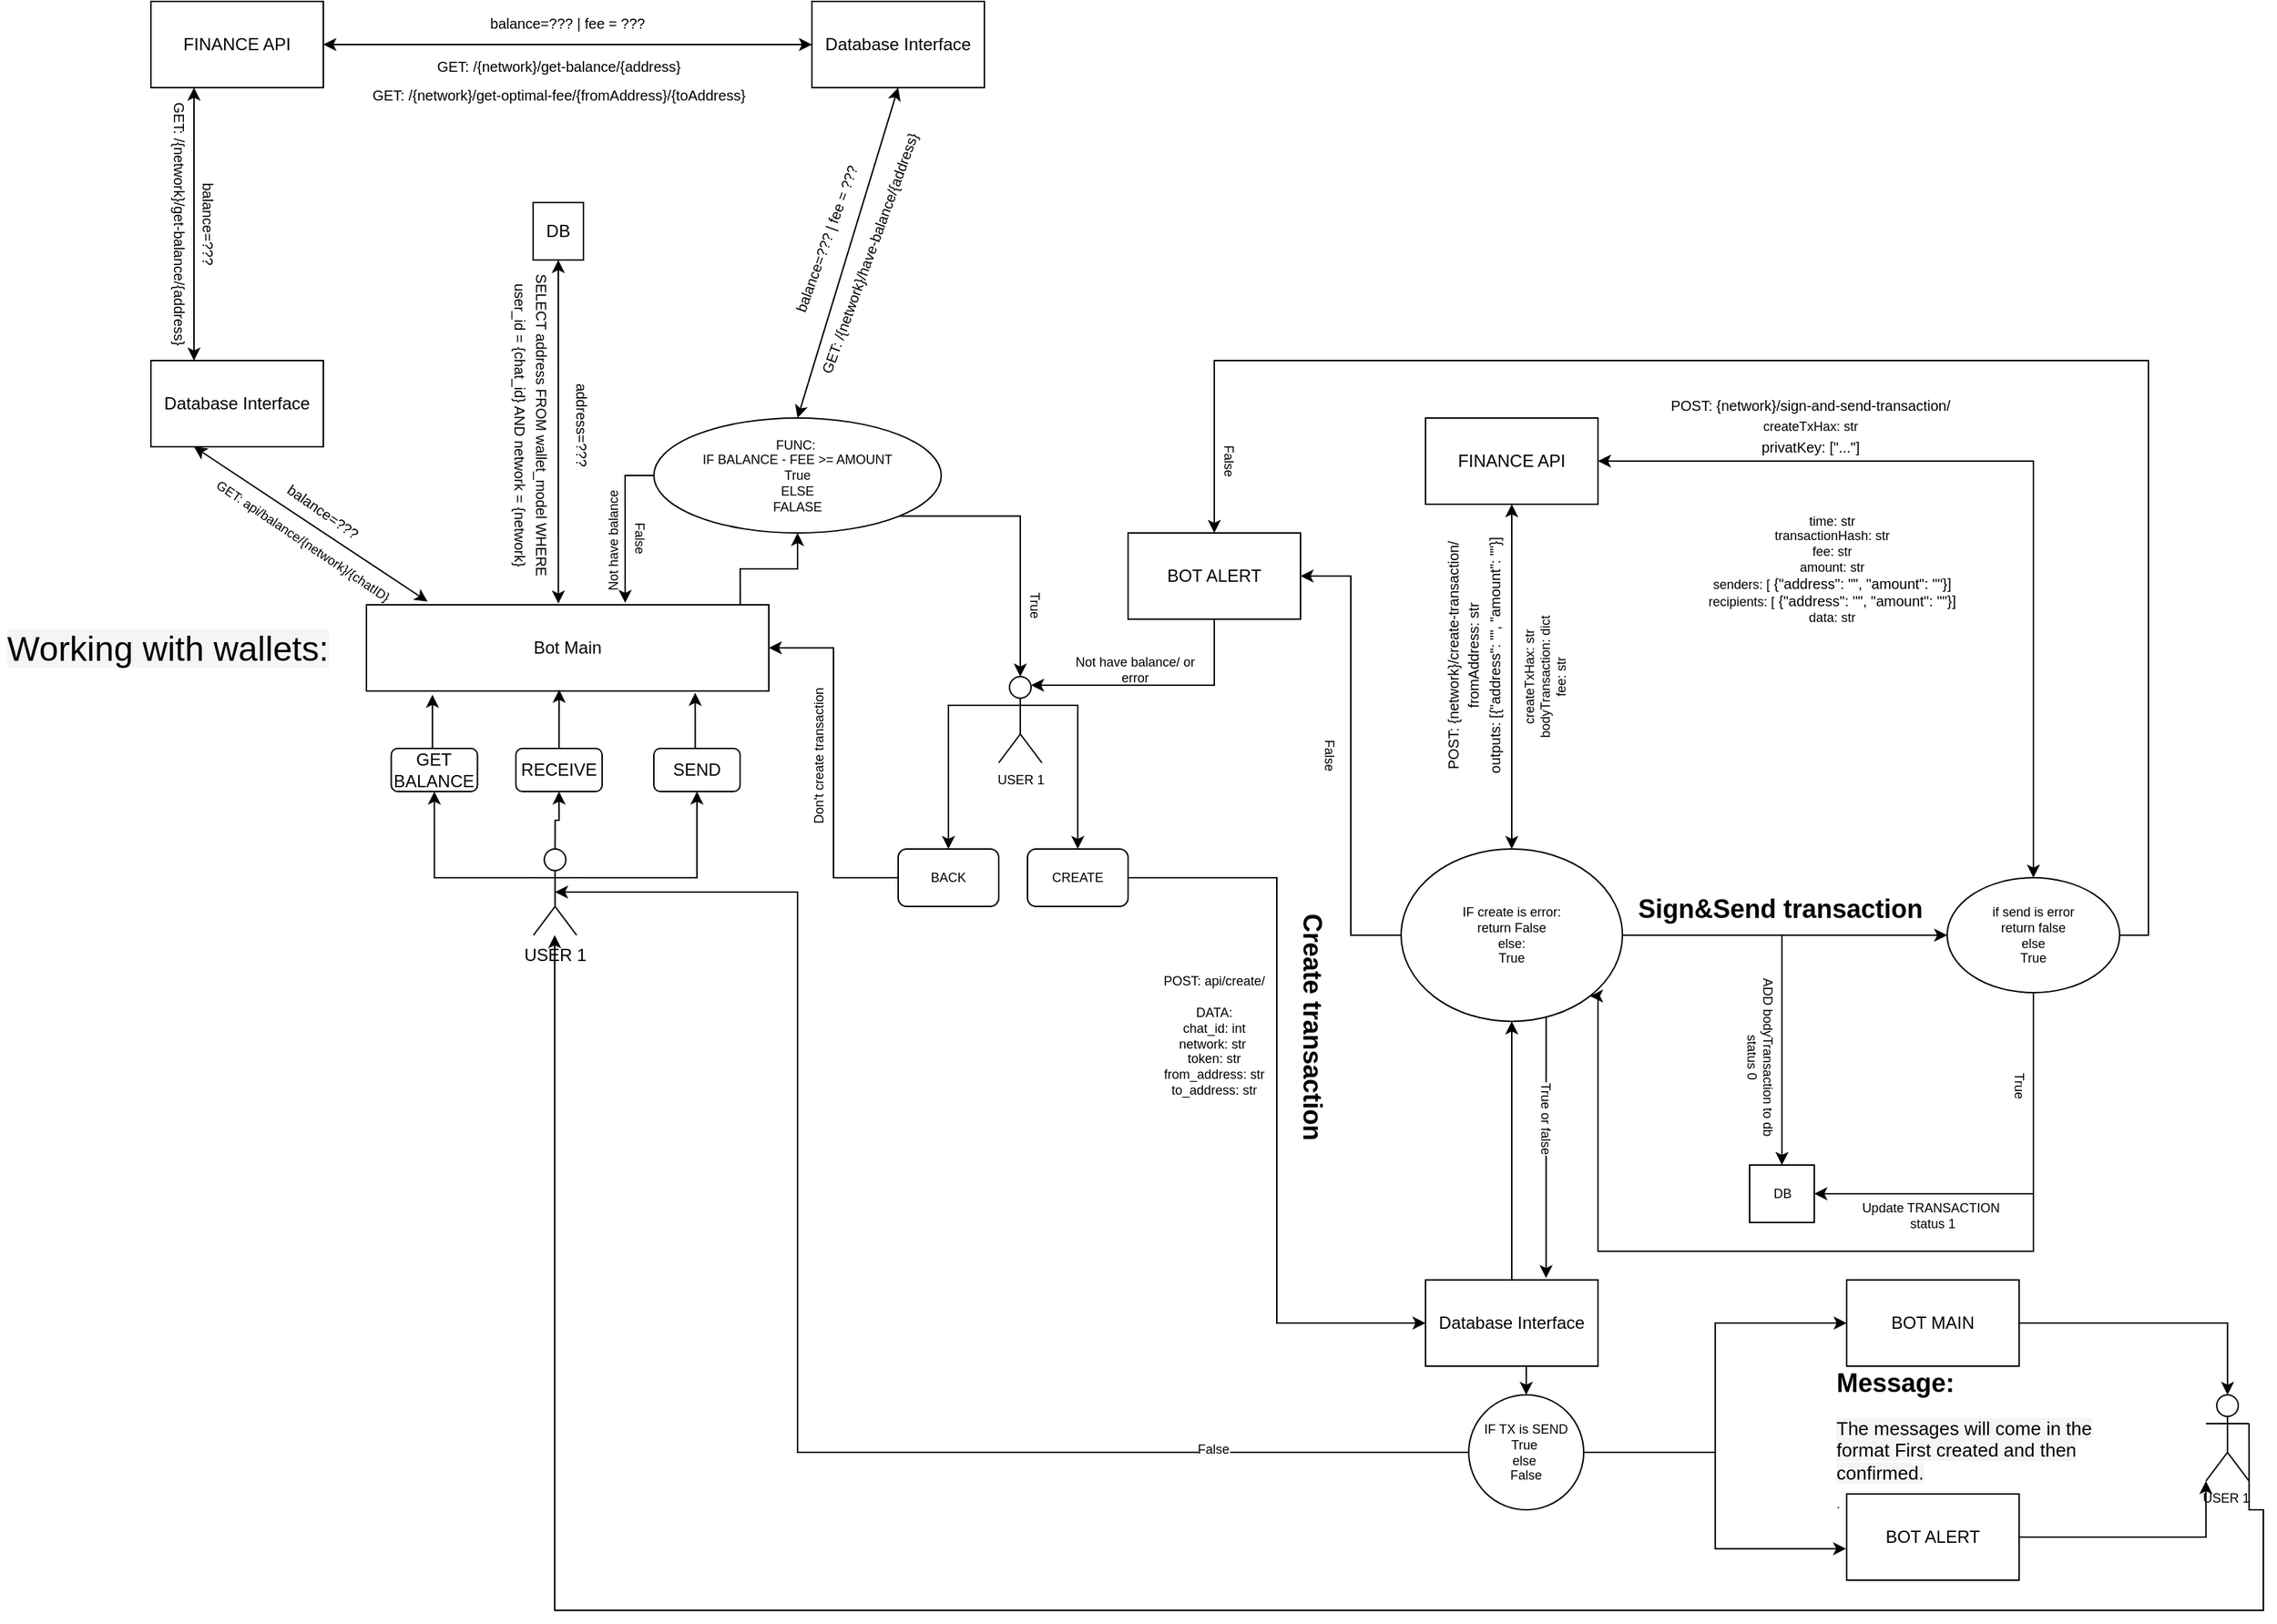 <mxfile version="18.0.0" type="device"><diagram id="qzKfvfzVvdY2boSLvUUg" name="Page-1"><mxGraphModel dx="1138" dy="564" grid="1" gridSize="10" guides="1" tooltips="1" connect="1" arrows="1" fold="1" page="1" pageScale="1" pageWidth="827" pageHeight="1169" math="0" shadow="0"><root><mxCell id="0"/><mxCell id="1" parent="0"/><mxCell id="P0zAwvsiNfP2irMh7Ghi-47" style="edgeStyle=orthogonalEdgeStyle;rounded=0;orthogonalLoop=1;jettySize=auto;html=1;exitX=0.929;exitY=-0.008;exitDx=0;exitDy=0;entryX=0.5;entryY=1;entryDx=0;entryDy=0;fontSize=9;exitPerimeter=0;" edge="1" parent="1" source="P0zAwvsiNfP2irMh7Ghi-3" target="P0zAwvsiNfP2irMh7Ghi-45"><mxGeometry relative="1" as="geometry"/></mxCell><mxCell id="P0zAwvsiNfP2irMh7Ghi-3" value="Bot Main" style="rounded=0;whiteSpace=wrap;html=1;" vertex="1" parent="1"><mxGeometry x="280" y="430" width="280" height="60" as="geometry"/></mxCell><mxCell id="P0zAwvsiNfP2irMh7Ghi-6" value="Database Interface" style="rounded=0;whiteSpace=wrap;html=1;" vertex="1" parent="1"><mxGeometry x="130" y="260" width="120" height="60" as="geometry"/></mxCell><mxCell id="P0zAwvsiNfP2irMh7Ghi-7" value="FINANCE API" style="rounded=0;whiteSpace=wrap;html=1;" vertex="1" parent="1"><mxGeometry x="130" y="10" width="120" height="60" as="geometry"/></mxCell><mxCell id="P0zAwvsiNfP2irMh7Ghi-17" style="edgeStyle=orthogonalEdgeStyle;rounded=0;orthogonalLoop=1;jettySize=auto;html=1;exitX=0;exitY=0.333;exitDx=0;exitDy=0;exitPerimeter=0;entryX=0.5;entryY=1;entryDx=0;entryDy=0;" edge="1" parent="1" source="P0zAwvsiNfP2irMh7Ghi-8" target="P0zAwvsiNfP2irMh7Ghi-11"><mxGeometry relative="1" as="geometry"/></mxCell><mxCell id="P0zAwvsiNfP2irMh7Ghi-73" style="edgeStyle=orthogonalEdgeStyle;rounded=0;orthogonalLoop=1;jettySize=auto;html=1;exitX=0.5;exitY=0;exitDx=0;exitDy=0;exitPerimeter=0;fontSize=9;entryX=0.5;entryY=1;entryDx=0;entryDy=0;" edge="1" parent="1" source="P0zAwvsiNfP2irMh7Ghi-8" target="P0zAwvsiNfP2irMh7Ghi-13"><mxGeometry relative="1" as="geometry"><mxPoint x="412" y="570" as="targetPoint"/></mxGeometry></mxCell><mxCell id="P0zAwvsiNfP2irMh7Ghi-74" style="edgeStyle=orthogonalEdgeStyle;rounded=0;orthogonalLoop=1;jettySize=auto;html=1;exitX=1;exitY=0.333;exitDx=0;exitDy=0;exitPerimeter=0;entryX=0.5;entryY=1;entryDx=0;entryDy=0;fontSize=9;" edge="1" parent="1" source="P0zAwvsiNfP2irMh7Ghi-8" target="P0zAwvsiNfP2irMh7Ghi-12"><mxGeometry relative="1" as="geometry"/></mxCell><mxCell id="P0zAwvsiNfP2irMh7Ghi-8" value="USER 1" style="shape=umlActor;verticalLabelPosition=bottom;verticalAlign=top;html=1;outlineConnect=0;" vertex="1" parent="1"><mxGeometry x="396.25" y="600" width="30" height="60" as="geometry"/></mxCell><mxCell id="P0zAwvsiNfP2irMh7Ghi-16" style="edgeStyle=orthogonalEdgeStyle;rounded=0;orthogonalLoop=1;jettySize=auto;html=1;exitX=0.5;exitY=0;exitDx=0;exitDy=0;entryX=0.164;entryY=1.044;entryDx=0;entryDy=0;entryPerimeter=0;" edge="1" parent="1" source="P0zAwvsiNfP2irMh7Ghi-11" target="P0zAwvsiNfP2irMh7Ghi-3"><mxGeometry relative="1" as="geometry"><mxPoint x="327" y="500" as="targetPoint"/></mxGeometry></mxCell><mxCell id="P0zAwvsiNfP2irMh7Ghi-11" value="GET BALANCE" style="rounded=1;whiteSpace=wrap;html=1;" vertex="1" parent="1"><mxGeometry x="297.25" y="530" width="60" height="30" as="geometry"/></mxCell><mxCell id="P0zAwvsiNfP2irMh7Ghi-40" style="edgeStyle=orthogonalEdgeStyle;rounded=0;orthogonalLoop=1;jettySize=auto;html=1;exitX=0.5;exitY=0;exitDx=0;exitDy=0;entryX=0.817;entryY=1.021;entryDx=0;entryDy=0;entryPerimeter=0;fontSize=9;" edge="1" parent="1" source="P0zAwvsiNfP2irMh7Ghi-12" target="P0zAwvsiNfP2irMh7Ghi-3"><mxGeometry relative="1" as="geometry"/></mxCell><mxCell id="P0zAwvsiNfP2irMh7Ghi-12" value="SEND" style="rounded=1;whiteSpace=wrap;html=1;" vertex="1" parent="1"><mxGeometry x="480" y="530" width="60" height="30" as="geometry"/></mxCell><mxCell id="P0zAwvsiNfP2irMh7Ghi-32" style="edgeStyle=orthogonalEdgeStyle;rounded=0;orthogonalLoop=1;jettySize=auto;html=1;exitX=0.5;exitY=0;exitDx=0;exitDy=0;entryX=0.479;entryY=0.986;entryDx=0;entryDy=0;entryPerimeter=0;fontSize=9;" edge="1" parent="1" source="P0zAwvsiNfP2irMh7Ghi-13" target="P0zAwvsiNfP2irMh7Ghi-3"><mxGeometry relative="1" as="geometry"/></mxCell><mxCell id="P0zAwvsiNfP2irMh7Ghi-13" value="RECEIVE" style="rounded=1;whiteSpace=wrap;html=1;" vertex="1" parent="1"><mxGeometry x="384" y="530" width="60" height="30" as="geometry"/></mxCell><mxCell id="P0zAwvsiNfP2irMh7Ghi-14" value="DB" style="rounded=0;whiteSpace=wrap;html=1;direction=south;" vertex="1" parent="1"><mxGeometry x="396" y="150" width="35" height="40" as="geometry"/></mxCell><mxCell id="P0zAwvsiNfP2irMh7Ghi-22" value="&lt;font style=&quot;font-size: 9px;&quot;&gt;GET: api/balance/{network}/{chatID}&lt;/font&gt;" style="text;html=1;strokeColor=none;fillColor=none;align=center;verticalAlign=middle;whiteSpace=wrap;rounded=0;rotation=34;" vertex="1" parent="1"><mxGeometry x="160" y="370" width="152.75" height="30" as="geometry"/></mxCell><mxCell id="P0zAwvsiNfP2irMh7Ghi-25" value="&lt;font size=&quot;1&quot;&gt;GET: /{network}/get-balance/{address}&lt;/font&gt;" style="text;html=1;strokeColor=none;fillColor=none;align=center;verticalAlign=middle;whiteSpace=wrap;rounded=0;rotation=90;" vertex="1" parent="1"><mxGeometry x="60" y="150" width="180" height="30" as="geometry"/></mxCell><mxCell id="P0zAwvsiNfP2irMh7Ghi-26" value="" style="endArrow=classic;startArrow=classic;html=1;rounded=0;fontSize=9;exitX=0.25;exitY=0;exitDx=0;exitDy=0;entryX=0.25;entryY=1;entryDx=0;entryDy=0;" edge="1" parent="1" source="P0zAwvsiNfP2irMh7Ghi-6" target="P0zAwvsiNfP2irMh7Ghi-7"><mxGeometry width="50" height="50" relative="1" as="geometry"><mxPoint x="210" y="230" as="sourcePoint"/><mxPoint x="260" y="180" as="targetPoint"/></mxGeometry></mxCell><mxCell id="P0zAwvsiNfP2irMh7Ghi-27" value="&lt;font size=&quot;1&quot;&gt;balance=???&lt;/font&gt;" style="text;html=1;strokeColor=none;fillColor=none;align=center;verticalAlign=middle;whiteSpace=wrap;rounded=0;rotation=90;" vertex="1" parent="1"><mxGeometry x="80" y="150" width="180" height="30" as="geometry"/></mxCell><mxCell id="P0zAwvsiNfP2irMh7Ghi-29" value="&lt;font size=&quot;1&quot;&gt;SELECT address FROM wallet_model WHERE user_id = {chat_id} AND network = {network}&lt;/font&gt;" style="text;html=1;strokeColor=none;fillColor=none;align=center;verticalAlign=middle;whiteSpace=wrap;rounded=0;rotation=90;" vertex="1" parent="1"><mxGeometry x="280" y="290" width="230" height="30" as="geometry"/></mxCell><mxCell id="P0zAwvsiNfP2irMh7Ghi-33" value="" style="endArrow=classic;startArrow=classic;html=1;rounded=0;fontSize=9;entryX=0.25;entryY=1;entryDx=0;entryDy=0;exitX=0.152;exitY=-0.037;exitDx=0;exitDy=0;exitPerimeter=0;" edge="1" parent="1" source="P0zAwvsiNfP2irMh7Ghi-3" target="P0zAwvsiNfP2irMh7Ghi-6"><mxGeometry width="50" height="50" relative="1" as="geometry"><mxPoint x="160" y="350" as="sourcePoint"/><mxPoint x="240" y="290" as="targetPoint"/></mxGeometry></mxCell><mxCell id="P0zAwvsiNfP2irMh7Ghi-34" value="&lt;font size=&quot;1&quot;&gt;balance=???&lt;/font&gt;" style="text;html=1;strokeColor=none;fillColor=none;align=center;verticalAlign=middle;whiteSpace=wrap;rounded=0;rotation=35;" vertex="1" parent="1"><mxGeometry x="160" y="350" width="180" height="30" as="geometry"/></mxCell><mxCell id="P0zAwvsiNfP2irMh7Ghi-37" value="" style="endArrow=classic;startArrow=classic;html=1;rounded=0;fontSize=9;entryX=1;entryY=0.5;entryDx=0;entryDy=0;exitX=0.477;exitY=-0.014;exitDx=0;exitDy=0;exitPerimeter=0;" edge="1" parent="1" source="P0zAwvsiNfP2irMh7Ghi-3" target="P0zAwvsiNfP2irMh7Ghi-14"><mxGeometry width="50" height="50" relative="1" as="geometry"><mxPoint x="190" y="480" as="sourcePoint"/><mxPoint x="440" y="220" as="targetPoint"/></mxGeometry></mxCell><mxCell id="P0zAwvsiNfP2irMh7Ghi-39" value="&lt;font size=&quot;1&quot;&gt;address=???&lt;/font&gt;" style="text;html=1;strokeColor=none;fillColor=none;align=center;verticalAlign=middle;whiteSpace=wrap;rounded=0;rotation=90;" vertex="1" parent="1"><mxGeometry x="340" y="290" width="180" height="30" as="geometry"/></mxCell><mxCell id="P0zAwvsiNfP2irMh7Ghi-122" style="edgeStyle=orthogonalEdgeStyle;rounded=0;orthogonalLoop=1;jettySize=auto;html=1;exitX=0.5;exitY=0;exitDx=0;exitDy=0;entryX=0.5;entryY=1;entryDx=0;entryDy=0;fontSize=9;fontColor=#000000;" edge="1" parent="1" source="P0zAwvsiNfP2irMh7Ghi-41" target="P0zAwvsiNfP2irMh7Ghi-90"><mxGeometry relative="1" as="geometry"/></mxCell><mxCell id="P0zAwvsiNfP2irMh7Ghi-144" style="edgeStyle=orthogonalEdgeStyle;rounded=0;orthogonalLoop=1;jettySize=auto;html=1;exitX=0.5;exitY=1;exitDx=0;exitDy=0;entryX=0.5;entryY=0;entryDx=0;entryDy=0;fontSize=9;fontColor=#000000;" edge="1" parent="1" source="P0zAwvsiNfP2irMh7Ghi-41" target="P0zAwvsiNfP2irMh7Ghi-127"><mxGeometry relative="1" as="geometry"/></mxCell><mxCell id="P0zAwvsiNfP2irMh7Ghi-41" value="Database Interface" style="rounded=0;whiteSpace=wrap;html=1;" vertex="1" parent="1"><mxGeometry x="1017" y="900" width="120" height="60" as="geometry"/></mxCell><mxCell id="P0zAwvsiNfP2irMh7Ghi-43" value="&lt;font size=&quot;1&quot;&gt;GET: /{network}/have-balance/{address}&lt;/font&gt;" style="text;html=1;strokeColor=none;fillColor=none;align=center;verticalAlign=middle;whiteSpace=wrap;rounded=0;rotation=-70;" vertex="1" parent="1"><mxGeometry x="530" y="170" width="200" height="30" as="geometry"/></mxCell><mxCell id="P0zAwvsiNfP2irMh7Ghi-48" style="edgeStyle=orthogonalEdgeStyle;rounded=0;orthogonalLoop=1;jettySize=auto;html=1;exitX=0;exitY=0.5;exitDx=0;exitDy=0;entryX=0.643;entryY=-0.022;entryDx=0;entryDy=0;entryPerimeter=0;fontSize=9;" edge="1" parent="1" source="P0zAwvsiNfP2irMh7Ghi-45" target="P0zAwvsiNfP2irMh7Ghi-3"><mxGeometry relative="1" as="geometry"/></mxCell><mxCell id="P0zAwvsiNfP2irMh7Ghi-72" style="edgeStyle=orthogonalEdgeStyle;rounded=0;orthogonalLoop=1;jettySize=auto;html=1;exitX=1;exitY=1;exitDx=0;exitDy=0;entryX=0.5;entryY=0;entryDx=0;entryDy=0;entryPerimeter=0;fontSize=9;" edge="1" parent="1" source="P0zAwvsiNfP2irMh7Ghi-45" target="P0zAwvsiNfP2irMh7Ghi-71"><mxGeometry relative="1" as="geometry"/></mxCell><mxCell id="P0zAwvsiNfP2irMh7Ghi-45" value="FUNC:&amp;nbsp;&lt;br&gt;IF BALANCE - FEE &amp;gt;= AMOUNT&lt;br&gt;True&lt;br&gt;ELSE&lt;br&gt;FALASE" style="ellipse;whiteSpace=wrap;html=1;fontSize=9;" vertex="1" parent="1"><mxGeometry x="480" y="300" width="200" height="80" as="geometry"/></mxCell><mxCell id="P0zAwvsiNfP2irMh7Ghi-49" value="Not have balance" style="text;html=1;strokeColor=none;fillColor=none;align=center;verticalAlign=middle;whiteSpace=wrap;rounded=0;fontSize=9;rotation=-90;" vertex="1" parent="1"><mxGeometry x="414" y="370" width="76" height="30" as="geometry"/></mxCell><mxCell id="P0zAwvsiNfP2irMh7Ghi-50" value="Database Interface" style="rounded=0;whiteSpace=wrap;html=1;" vertex="1" parent="1"><mxGeometry x="590" y="10" width="120" height="60" as="geometry"/></mxCell><mxCell id="P0zAwvsiNfP2irMh7Ghi-53" value="" style="endArrow=classic;startArrow=classic;html=1;rounded=0;fontSize=9;entryX=0.5;entryY=1;entryDx=0;entryDy=0;exitX=0.5;exitY=0;exitDx=0;exitDy=0;" edge="1" parent="1" source="P0zAwvsiNfP2irMh7Ghi-45" target="P0zAwvsiNfP2irMh7Ghi-50"><mxGeometry width="50" height="50" relative="1" as="geometry"><mxPoint x="520" y="280" as="sourcePoint"/><mxPoint x="570" y="230" as="targetPoint"/></mxGeometry></mxCell><mxCell id="P0zAwvsiNfP2irMh7Ghi-54" value="" style="endArrow=classic;startArrow=classic;html=1;rounded=0;fontSize=9;exitX=1;exitY=0.5;exitDx=0;exitDy=0;entryX=0;entryY=0.5;entryDx=0;entryDy=0;" edge="1" parent="1" source="P0zAwvsiNfP2irMh7Ghi-7" target="P0zAwvsiNfP2irMh7Ghi-50"><mxGeometry width="50" height="50" relative="1" as="geometry"><mxPoint x="520" y="280" as="sourcePoint"/><mxPoint x="570" y="230" as="targetPoint"/></mxGeometry></mxCell><mxCell id="P0zAwvsiNfP2irMh7Ghi-55" value="&lt;font size=&quot;1&quot;&gt;GET: /{network}/get-balance/{address}&lt;/font&gt;" style="text;html=1;strokeColor=none;fillColor=none;align=center;verticalAlign=middle;whiteSpace=wrap;rounded=0;rotation=0;" vertex="1" parent="1"><mxGeometry x="323.5" y="40" width="180" height="30" as="geometry"/></mxCell><mxCell id="P0zAwvsiNfP2irMh7Ghi-56" value="&lt;font size=&quot;1&quot;&gt;balance=??? | fee = ???&lt;/font&gt;" style="text;html=1;strokeColor=none;fillColor=none;align=center;verticalAlign=middle;whiteSpace=wrap;rounded=0;rotation=0;" vertex="1" parent="1"><mxGeometry x="330" y="10" width="180" height="30" as="geometry"/></mxCell><mxCell id="P0zAwvsiNfP2irMh7Ghi-58" value="False&amp;nbsp;" style="text;html=1;strokeColor=none;fillColor=none;align=center;verticalAlign=middle;whiteSpace=wrap;rounded=0;fontSize=9;rotation=90;" vertex="1" parent="1"><mxGeometry x="440" y="370" width="60" height="30" as="geometry"/></mxCell><mxCell id="P0zAwvsiNfP2irMh7Ghi-62" value="POST: api/create/&lt;br&gt;&lt;br&gt;DATA:&lt;br&gt;chat_id: int&lt;br&gt;network: str&amp;nbsp;&lt;br&gt;token: str&lt;br&gt;from_address: str&lt;br&gt;to_address: str" style="text;html=1;strokeColor=none;fillColor=none;align=center;verticalAlign=middle;whiteSpace=wrap;rounded=0;fontSize=9;rotation=0;" vertex="1" parent="1"><mxGeometry x="750" y="680" width="240" height="100" as="geometry"/></mxCell><mxCell id="P0zAwvsiNfP2irMh7Ghi-83" style="edgeStyle=orthogonalEdgeStyle;rounded=0;orthogonalLoop=1;jettySize=auto;html=1;exitX=1;exitY=0.5;exitDx=0;exitDy=0;entryX=0;entryY=0.5;entryDx=0;entryDy=0;fontSize=9;fontColor=#000000;" edge="1" parent="1" source="P0zAwvsiNfP2irMh7Ghi-63" target="P0zAwvsiNfP2irMh7Ghi-41"><mxGeometry relative="1" as="geometry"/></mxCell><mxCell id="P0zAwvsiNfP2irMh7Ghi-63" value="CREATE" style="rounded=1;whiteSpace=wrap;html=1;fontSize=9;" vertex="1" parent="1"><mxGeometry x="740" y="600" width="70" height="40" as="geometry"/></mxCell><mxCell id="P0zAwvsiNfP2irMh7Ghi-66" value="&lt;font size=&quot;1&quot;&gt;GET: /{network}/get-optimal-fee/{fromAddress}/{toAddress}&lt;/font&gt;" style="text;html=1;strokeColor=none;fillColor=none;align=center;verticalAlign=middle;whiteSpace=wrap;rounded=0;rotation=0;" vertex="1" parent="1"><mxGeometry x="278.5" y="60" width="270" height="30" as="geometry"/></mxCell><mxCell id="P0zAwvsiNfP2irMh7Ghi-67" value="&lt;font size=&quot;1&quot;&gt;balance=??? | fee = ???&lt;/font&gt;" style="text;html=1;strokeColor=none;fillColor=none;align=center;verticalAlign=middle;whiteSpace=wrap;rounded=0;rotation=-70;" vertex="1" parent="1"><mxGeometry x="510" y="160" width="180" height="30" as="geometry"/></mxCell><mxCell id="P0zAwvsiNfP2irMh7Ghi-69" value="&lt;h1&gt;Create transaction&lt;/h1&gt;" style="text;html=1;strokeColor=none;fillColor=none;spacing=5;spacingTop=-20;whiteSpace=wrap;overflow=hidden;rounded=0;fontSize=9;rotation=90;" vertex="1" parent="1"><mxGeometry x="840" y="720" width="190" height="30" as="geometry"/></mxCell><mxCell id="P0zAwvsiNfP2irMh7Ghi-79" style="edgeStyle=orthogonalEdgeStyle;rounded=0;orthogonalLoop=1;jettySize=auto;html=1;exitX=0;exitY=0.333;exitDx=0;exitDy=0;exitPerimeter=0;entryX=0.5;entryY=0;entryDx=0;entryDy=0;fontSize=9;fontColor=#E5FF00;" edge="1" parent="1" source="P0zAwvsiNfP2irMh7Ghi-71" target="P0zAwvsiNfP2irMh7Ghi-76"><mxGeometry relative="1" as="geometry"/></mxCell><mxCell id="P0zAwvsiNfP2irMh7Ghi-82" style="edgeStyle=orthogonalEdgeStyle;rounded=0;orthogonalLoop=1;jettySize=auto;html=1;exitX=1;exitY=0.333;exitDx=0;exitDy=0;exitPerimeter=0;entryX=0.5;entryY=0;entryDx=0;entryDy=0;fontSize=9;fontColor=#000000;" edge="1" parent="1" source="P0zAwvsiNfP2irMh7Ghi-71" target="P0zAwvsiNfP2irMh7Ghi-63"><mxGeometry relative="1" as="geometry"/></mxCell><mxCell id="P0zAwvsiNfP2irMh7Ghi-71" value="USER 1" style="shape=umlActor;verticalLabelPosition=bottom;verticalAlign=top;html=1;outlineConnect=0;fontSize=9;" vertex="1" parent="1"><mxGeometry x="720" y="480" width="30" height="60" as="geometry"/></mxCell><mxCell id="P0zAwvsiNfP2irMh7Ghi-75" value="True" style="text;html=1;align=center;verticalAlign=middle;resizable=0;points=[];autosize=1;strokeColor=none;fillColor=none;fontSize=9;rotation=90;" vertex="1" parent="1"><mxGeometry x="730" y="420" width="30" height="20" as="geometry"/></mxCell><mxCell id="P0zAwvsiNfP2irMh7Ghi-80" style="edgeStyle=orthogonalEdgeStyle;rounded=0;orthogonalLoop=1;jettySize=auto;html=1;exitX=0;exitY=0.5;exitDx=0;exitDy=0;entryX=1;entryY=0.5;entryDx=0;entryDy=0;fontSize=9;fontColor=#E5FF00;" edge="1" parent="1" source="P0zAwvsiNfP2irMh7Ghi-76" target="P0zAwvsiNfP2irMh7Ghi-3"><mxGeometry relative="1" as="geometry"/></mxCell><mxCell id="P0zAwvsiNfP2irMh7Ghi-76" value="BACK" style="rounded=1;whiteSpace=wrap;html=1;fontSize=9;" vertex="1" parent="1"><mxGeometry x="650" y="600" width="70" height="40" as="geometry"/></mxCell><mxCell id="P0zAwvsiNfP2irMh7Ghi-77" value="&lt;h1&gt;&lt;span style=&quot;font-family: Arial, Helvetica, sans-serif; font-size: 24px; font-weight: 400; background-color: rgba(0, 0, 0, 0.04);&quot;&gt;Working with wallets:&lt;/span&gt;&lt;/h1&gt;" style="text;html=1;strokeColor=none;fillColor=none;spacing=5;spacingTop=-20;whiteSpace=wrap;overflow=hidden;rounded=0;fontSize=9;" vertex="1" parent="1"><mxGeometry x="25" y="445" width="235" height="30" as="geometry"/></mxCell><mxCell id="P0zAwvsiNfP2irMh7Ghi-81" value="&lt;font color=&quot;#000000&quot;&gt;Don't create transaction&lt;/font&gt;" style="text;html=1;strokeColor=none;fillColor=none;align=center;verticalAlign=middle;whiteSpace=wrap;rounded=0;fontSize=9;fontColor=#E5FF00;rotation=-90;" vertex="1" parent="1"><mxGeometry x="540" y="520" width="110" height="30" as="geometry"/></mxCell><mxCell id="P0zAwvsiNfP2irMh7Ghi-84" value="FINANCE API" style="rounded=0;whiteSpace=wrap;html=1;" vertex="1" parent="1"><mxGeometry x="1017" y="300" width="120" height="60" as="geometry"/></mxCell><mxCell id="P0zAwvsiNfP2irMh7Ghi-86" value="&lt;font size=&quot;1&quot;&gt;POST: {network}/create-transaction/&lt;br&gt;fromAddress: str&lt;br&gt;outputs: [&lt;/font&gt;&lt;span style=&quot;font-size: x-small;&quot;&gt;{&quot;address&quot;: &quot;&quot;, &quot;amount&quot;: &quot;&quot;}]&lt;/span&gt;&lt;font size=&quot;1&quot;&gt;&lt;br&gt;&lt;/font&gt;" style="text;html=1;strokeColor=none;fillColor=none;align=center;verticalAlign=middle;whiteSpace=wrap;rounded=0;rotation=-90;" vertex="1" parent="1"><mxGeometry x="900" y="400" width="300" height="130" as="geometry"/></mxCell><mxCell id="P0zAwvsiNfP2irMh7Ghi-88" value="" style="endArrow=classic;startArrow=classic;html=1;rounded=0;fontSize=9;fontColor=#000000;entryX=0.5;entryY=1;entryDx=0;entryDy=0;exitX=0.5;exitY=0;exitDx=0;exitDy=0;" edge="1" parent="1" source="P0zAwvsiNfP2irMh7Ghi-90" target="P0zAwvsiNfP2irMh7Ghi-84"><mxGeometry width="50" height="50" relative="1" as="geometry"><mxPoint x="1080" y="600" as="sourcePoint"/><mxPoint x="1030" y="440" as="targetPoint"/></mxGeometry></mxCell><mxCell id="P0zAwvsiNfP2irMh7Ghi-89" value="createTxHax: str&lt;br&gt;bodyTransaction: dict&lt;br&gt;fee: str" style="text;html=1;strokeColor=none;fillColor=none;align=center;verticalAlign=middle;whiteSpace=wrap;rounded=0;fontSize=9;fontColor=#000000;rotation=-90;" vertex="1" parent="1"><mxGeometry x="1001" y="430" width="199" height="100" as="geometry"/></mxCell><mxCell id="P0zAwvsiNfP2irMh7Ghi-91" style="edgeStyle=orthogonalEdgeStyle;rounded=0;orthogonalLoop=1;jettySize=auto;html=1;exitX=0;exitY=0.5;exitDx=0;exitDy=0;fontSize=9;fontColor=#000000;entryX=1;entryY=0.5;entryDx=0;entryDy=0;" edge="1" parent="1" source="P0zAwvsiNfP2irMh7Ghi-90" target="P0zAwvsiNfP2irMh7Ghi-92"><mxGeometry relative="1" as="geometry"><mxPoint x="960" y="390" as="targetPoint"/></mxGeometry></mxCell><mxCell id="P0zAwvsiNfP2irMh7Ghi-103" style="edgeStyle=orthogonalEdgeStyle;rounded=0;orthogonalLoop=1;jettySize=auto;html=1;exitX=1;exitY=0.5;exitDx=0;exitDy=0;entryX=0;entryY=0.5;entryDx=0;entryDy=0;fontSize=9;fontColor=#000000;" edge="1" parent="1" source="P0zAwvsiNfP2irMh7Ghi-90" target="P0zAwvsiNfP2irMh7Ghi-102"><mxGeometry relative="1" as="geometry"/></mxCell><mxCell id="P0zAwvsiNfP2irMh7Ghi-123" style="edgeStyle=orthogonalEdgeStyle;rounded=0;orthogonalLoop=1;jettySize=auto;html=1;exitX=1;exitY=1;exitDx=0;exitDy=0;entryX=0.699;entryY=-0.022;entryDx=0;entryDy=0;entryPerimeter=0;fontSize=9;fontColor=#000000;" edge="1" parent="1" source="P0zAwvsiNfP2irMh7Ghi-90" target="P0zAwvsiNfP2irMh7Ghi-41"><mxGeometry relative="1" as="geometry"><Array as="points"><mxPoint x="1101" y="703"/></Array></mxGeometry></mxCell><mxCell id="P0zAwvsiNfP2irMh7Ghi-125" value="True or false" style="edgeLabel;html=1;align=center;verticalAlign=middle;resizable=0;points=[];fontSize=9;fontColor=#000000;rotation=90;" vertex="1" connectable="0" parent="P0zAwvsiNfP2irMh7Ghi-123"><mxGeometry x="0.014" y="-1" relative="1" as="geometry"><mxPoint x="1" as="offset"/></mxGeometry></mxCell><mxCell id="P0zAwvsiNfP2irMh7Ghi-90" value="IF create is error:&lt;br&gt;return False&lt;br&gt;else:&lt;br&gt;True" style="ellipse;whiteSpace=wrap;html=1;fontSize=9;fontColor=#000000;" vertex="1" parent="1"><mxGeometry x="1000" y="600" width="154" height="120" as="geometry"/></mxCell><mxCell id="P0zAwvsiNfP2irMh7Ghi-94" style="edgeStyle=orthogonalEdgeStyle;rounded=0;orthogonalLoop=1;jettySize=auto;html=1;exitX=0.5;exitY=1;exitDx=0;exitDy=0;entryX=0.75;entryY=0.1;entryDx=0;entryDy=0;entryPerimeter=0;fontSize=9;fontColor=#000000;" edge="1" parent="1" source="P0zAwvsiNfP2irMh7Ghi-92" target="P0zAwvsiNfP2irMh7Ghi-71"><mxGeometry relative="1" as="geometry"><Array as="points"><mxPoint x="870" y="486"/></Array></mxGeometry></mxCell><mxCell id="P0zAwvsiNfP2irMh7Ghi-92" value="BOT ALERT" style="rounded=0;whiteSpace=wrap;html=1;" vertex="1" parent="1"><mxGeometry x="810" y="380" width="120" height="60" as="geometry"/></mxCell><mxCell id="P0zAwvsiNfP2irMh7Ghi-93" value="False" style="text;html=1;strokeColor=none;fillColor=none;align=center;verticalAlign=middle;whiteSpace=wrap;rounded=0;fontSize=9;fontColor=#000000;rotation=90;" vertex="1" parent="1"><mxGeometry x="920" y="520" width="60" height="30" as="geometry"/></mxCell><mxCell id="P0zAwvsiNfP2irMh7Ghi-96" value="Not have balance/ or error" style="text;html=1;strokeColor=none;fillColor=none;align=center;verticalAlign=middle;whiteSpace=wrap;rounded=0;fontSize=9;fontColor=#000000;" vertex="1" parent="1"><mxGeometry x="770" y="460" width="90" height="30" as="geometry"/></mxCell><mxCell id="P0zAwvsiNfP2irMh7Ghi-104" style="edgeStyle=orthogonalEdgeStyle;rounded=0;orthogonalLoop=1;jettySize=auto;html=1;exitX=0.5;exitY=1;exitDx=0;exitDy=0;fontSize=9;fontColor=#000000;entryX=0.5;entryY=0;entryDx=0;entryDy=0;" edge="1" parent="1" source="P0zAwvsiNfP2irMh7Ghi-101" target="P0zAwvsiNfP2irMh7Ghi-105"><mxGeometry relative="1" as="geometry"><mxPoint x="1265" y="780" as="targetPoint"/></mxGeometry></mxCell><mxCell id="P0zAwvsiNfP2irMh7Ghi-101" value="&lt;h1&gt;Sign&amp;amp;Send transaction&lt;/h1&gt;" style="text;html=1;strokeColor=none;fillColor=none;spacing=5;spacingTop=-20;whiteSpace=wrap;overflow=hidden;rounded=0;fontSize=9;rotation=0;" vertex="1" parent="1"><mxGeometry x="1160" y="630" width="210" height="30" as="geometry"/></mxCell><mxCell id="P0zAwvsiNfP2irMh7Ghi-114" style="edgeStyle=orthogonalEdgeStyle;rounded=0;orthogonalLoop=1;jettySize=auto;html=1;exitX=0.5;exitY=1;exitDx=0;exitDy=0;fontSize=9;fontColor=#000000;entryX=1;entryY=1;entryDx=0;entryDy=0;" edge="1" parent="1" source="P0zAwvsiNfP2irMh7Ghi-102" target="P0zAwvsiNfP2irMh7Ghi-90"><mxGeometry relative="1" as="geometry"><mxPoint x="1440" y="950" as="targetPoint"/><Array as="points"><mxPoint x="1440" y="880"/><mxPoint x="1137" y="880"/><mxPoint x="1137" y="703"/></Array></mxGeometry></mxCell><mxCell id="P0zAwvsiNfP2irMh7Ghi-120" style="edgeStyle=orthogonalEdgeStyle;rounded=0;orthogonalLoop=1;jettySize=auto;html=1;exitX=1;exitY=0.5;exitDx=0;exitDy=0;fontSize=9;fontColor=#000000;entryX=0.5;entryY=0;entryDx=0;entryDy=0;" edge="1" parent="1" source="P0zAwvsiNfP2irMh7Ghi-102" target="P0zAwvsiNfP2irMh7Ghi-92"><mxGeometry relative="1" as="geometry"><mxPoint x="1520" y="230" as="targetPoint"/><Array as="points"><mxPoint x="1520" y="660"/><mxPoint x="1520" y="260"/><mxPoint x="870" y="260"/></Array></mxGeometry></mxCell><mxCell id="P0zAwvsiNfP2irMh7Ghi-102" value="if send is error&lt;br&gt;return false&lt;br&gt;else&lt;br&gt;True" style="ellipse;whiteSpace=wrap;html=1;fontSize=9;fontColor=#000000;" vertex="1" parent="1"><mxGeometry x="1380" y="620" width="120" height="80" as="geometry"/></mxCell><mxCell id="P0zAwvsiNfP2irMh7Ghi-105" value="DB" style="rounded=0;whiteSpace=wrap;html=1;fontSize=9;fontColor=#000000;" vertex="1" parent="1"><mxGeometry x="1242.5" y="820" width="45" height="40" as="geometry"/></mxCell><mxCell id="P0zAwvsiNfP2irMh7Ghi-107" value="ADD bodyTransaction to db&lt;br&gt;status 0" style="text;html=1;strokeColor=none;fillColor=none;align=center;verticalAlign=middle;whiteSpace=wrap;rounded=0;fontSize=9;fontColor=#000000;rotation=90;" vertex="1" parent="1"><mxGeometry x="1180" y="730" width="140" height="30" as="geometry"/></mxCell><mxCell id="P0zAwvsiNfP2irMh7Ghi-109" value="&lt;font size=&quot;1&quot;&gt;POST: {network}/sign-and-send-transaction/&lt;br&gt;&lt;/font&gt;&lt;span style=&quot;font-size: 9px;&quot;&gt;createTxHax: str&lt;/span&gt;&lt;font size=&quot;1&quot;&gt;&lt;br&gt;privatKey:&amp;nbsp;&lt;/font&gt;&lt;span style=&quot;font-size: x-small;&quot;&gt;[&quot;...&quot;]&lt;/span&gt;&lt;font size=&quot;1&quot;&gt;&lt;br&gt;&lt;/font&gt;" style="text;html=1;strokeColor=none;fillColor=none;align=center;verticalAlign=middle;whiteSpace=wrap;rounded=0;rotation=0;" vertex="1" parent="1"><mxGeometry x="1180" y="275" width="210" height="60" as="geometry"/></mxCell><mxCell id="P0zAwvsiNfP2irMh7Ghi-110" value="" style="endArrow=classic;startArrow=classic;html=1;rounded=0;fontSize=9;fontColor=#000000;exitX=1;exitY=0.5;exitDx=0;exitDy=0;entryX=0.5;entryY=0;entryDx=0;entryDy=0;" edge="1" parent="1" source="P0zAwvsiNfP2irMh7Ghi-84" target="P0zAwvsiNfP2irMh7Ghi-102"><mxGeometry width="50" height="50" relative="1" as="geometry"><mxPoint x="1250" y="335" as="sourcePoint"/><mxPoint x="1420" y="330" as="targetPoint"/><Array as="points"><mxPoint x="1440" y="330"/></Array></mxGeometry></mxCell><mxCell id="P0zAwvsiNfP2irMh7Ghi-111" value="time: str&lt;br&gt;transactionHash: str&lt;br&gt;fee: str&lt;br&gt;amount: str&lt;br&gt;senders: [&lt;font size=&quot;1&quot;&gt;&amp;nbsp;&lt;/font&gt;&lt;span style=&quot;font-size: x-small;&quot;&gt;{&quot;address&quot;: &quot;&quot;, &quot;amount&quot;: &quot;&quot;}]&lt;/span&gt;&lt;br&gt;recipients: [&lt;font size=&quot;1&quot;&gt;&amp;nbsp;&lt;/font&gt;&lt;span style=&quot;font-size: x-small;&quot;&gt;{&quot;address&quot;: &quot;&quot;, &quot;amount&quot;: &quot;&quot;}]&lt;/span&gt;&lt;br&gt;data: str" style="text;html=1;strokeColor=none;fillColor=none;align=center;verticalAlign=middle;whiteSpace=wrap;rounded=0;fontSize=9;fontColor=#000000;rotation=0;" vertex="1" parent="1"><mxGeometry x="1180" y="350" width="240" height="110" as="geometry"/></mxCell><mxCell id="P0zAwvsiNfP2irMh7Ghi-117" value="" style="endArrow=classic;html=1;rounded=0;fontSize=9;fontColor=#000000;entryX=1;entryY=0.5;entryDx=0;entryDy=0;" edge="1" parent="1" target="P0zAwvsiNfP2irMh7Ghi-105"><mxGeometry width="50" height="50" relative="1" as="geometry"><mxPoint x="1440" y="840" as="sourcePoint"/><mxPoint x="1030" y="860" as="targetPoint"/></mxGeometry></mxCell><mxCell id="P0zAwvsiNfP2irMh7Ghi-118" value="Update TRANSACTION&amp;nbsp;&lt;br&gt;status 1" style="text;html=1;strokeColor=none;fillColor=none;align=center;verticalAlign=middle;whiteSpace=wrap;rounded=0;fontSize=9;fontColor=#000000;" vertex="1" parent="1"><mxGeometry x="1300" y="840" width="140" height="30" as="geometry"/></mxCell><mxCell id="P0zAwvsiNfP2irMh7Ghi-119" value="True" style="text;html=1;strokeColor=none;fillColor=none;align=center;verticalAlign=middle;whiteSpace=wrap;rounded=0;fontSize=9;fontColor=#000000;rotation=90;" vertex="1" parent="1"><mxGeometry x="1400" y="750" width="60" height="30" as="geometry"/></mxCell><mxCell id="P0zAwvsiNfP2irMh7Ghi-121" value="False" style="text;html=1;strokeColor=none;fillColor=none;align=center;verticalAlign=middle;whiteSpace=wrap;rounded=0;fontSize=9;fontColor=#000000;rotation=90;" vertex="1" parent="1"><mxGeometry x="850" y="315" width="60" height="30" as="geometry"/></mxCell><mxCell id="P0zAwvsiNfP2irMh7Ghi-129" style="edgeStyle=orthogonalEdgeStyle;rounded=0;orthogonalLoop=1;jettySize=auto;html=1;exitX=0;exitY=0.5;exitDx=0;exitDy=0;fontSize=9;fontColor=#000000;entryX=0.5;entryY=0.5;entryDx=0;entryDy=0;entryPerimeter=0;" edge="1" parent="1" source="P0zAwvsiNfP2irMh7Ghi-127" target="P0zAwvsiNfP2irMh7Ghi-8"><mxGeometry relative="1" as="geometry"><mxPoint x="530" y="660" as="targetPoint"/><Array as="points"><mxPoint x="580" y="1020"/><mxPoint x="580" y="630"/></Array></mxGeometry></mxCell><mxCell id="P0zAwvsiNfP2irMh7Ghi-130" value="False" style="edgeLabel;html=1;align=center;verticalAlign=middle;resizable=0;points=[];fontSize=9;fontColor=#000000;" vertex="1" connectable="0" parent="P0zAwvsiNfP2irMh7Ghi-129"><mxGeometry x="-0.652" y="-2" relative="1" as="geometry"><mxPoint as="offset"/></mxGeometry></mxCell><mxCell id="P0zAwvsiNfP2irMh7Ghi-138" style="edgeStyle=orthogonalEdgeStyle;rounded=0;orthogonalLoop=1;jettySize=auto;html=1;exitX=1;exitY=0.5;exitDx=0;exitDy=0;entryX=0;entryY=0.5;entryDx=0;entryDy=0;fontSize=9;fontColor=#000000;" edge="1" parent="1" source="P0zAwvsiNfP2irMh7Ghi-127" target="P0zAwvsiNfP2irMh7Ghi-135"><mxGeometry relative="1" as="geometry"/></mxCell><mxCell id="P0zAwvsiNfP2irMh7Ghi-139" style="edgeStyle=orthogonalEdgeStyle;rounded=0;orthogonalLoop=1;jettySize=auto;html=1;exitX=1;exitY=0.5;exitDx=0;exitDy=0;entryX=-0.003;entryY=0.635;entryDx=0;entryDy=0;entryPerimeter=0;fontSize=9;fontColor=#000000;" edge="1" parent="1" source="P0zAwvsiNfP2irMh7Ghi-127" target="P0zAwvsiNfP2irMh7Ghi-132"><mxGeometry relative="1" as="geometry"/></mxCell><mxCell id="P0zAwvsiNfP2irMh7Ghi-127" value="IF TX is SEND&lt;br&gt;True&amp;nbsp;&lt;br&gt;else&amp;nbsp;&lt;br&gt;False" style="ellipse;whiteSpace=wrap;html=1;aspect=fixed;fontSize=9;fontColor=#000000;" vertex="1" parent="1"><mxGeometry x="1047.06" y="980" width="80" height="80" as="geometry"/></mxCell><mxCell id="P0zAwvsiNfP2irMh7Ghi-133" style="edgeStyle=orthogonalEdgeStyle;rounded=0;orthogonalLoop=1;jettySize=auto;html=1;exitX=1;exitY=0.5;exitDx=0;exitDy=0;fontSize=9;fontColor=#000000;entryX=0;entryY=1;entryDx=0;entryDy=0;entryPerimeter=0;" edge="1" parent="1" source="P0zAwvsiNfP2irMh7Ghi-132" target="P0zAwvsiNfP2irMh7Ghi-134"><mxGeometry relative="1" as="geometry"><mxPoint x="1540.06" y="1020" as="targetPoint"/></mxGeometry></mxCell><mxCell id="P0zAwvsiNfP2irMh7Ghi-132" value="BOT ALERT" style="rounded=0;whiteSpace=wrap;html=1;" vertex="1" parent="1"><mxGeometry x="1310.06" y="1049" width="120" height="60" as="geometry"/></mxCell><mxCell id="P0zAwvsiNfP2irMh7Ghi-142" style="edgeStyle=orthogonalEdgeStyle;rounded=0;orthogonalLoop=1;jettySize=auto;html=1;exitX=1;exitY=0.333;exitDx=0;exitDy=0;exitPerimeter=0;fontSize=9;fontColor=#000000;" edge="1" parent="1" source="P0zAwvsiNfP2irMh7Ghi-134" target="P0zAwvsiNfP2irMh7Ghi-8"><mxGeometry relative="1" as="geometry"><Array as="points"><mxPoint x="1590" y="1060"/><mxPoint x="1600" y="1060"/><mxPoint x="1600" y="1130"/><mxPoint x="411" y="1130"/></Array></mxGeometry></mxCell><mxCell id="P0zAwvsiNfP2irMh7Ghi-134" value="USER 1&amp;nbsp;" style="shape=umlActor;verticalLabelPosition=bottom;verticalAlign=top;html=1;outlineConnect=0;fontSize=9;fontColor=#000000;" vertex="1" parent="1"><mxGeometry x="1560.06" y="980" width="30" height="60" as="geometry"/></mxCell><mxCell id="P0zAwvsiNfP2irMh7Ghi-137" style="edgeStyle=orthogonalEdgeStyle;rounded=0;orthogonalLoop=1;jettySize=auto;html=1;exitX=1;exitY=0.5;exitDx=0;exitDy=0;fontSize=9;fontColor=#000000;" edge="1" parent="1" source="P0zAwvsiNfP2irMh7Ghi-135" target="P0zAwvsiNfP2irMh7Ghi-134"><mxGeometry relative="1" as="geometry"/></mxCell><mxCell id="P0zAwvsiNfP2irMh7Ghi-135" value="BOT MAIN" style="rounded=0;whiteSpace=wrap;html=1;" vertex="1" parent="1"><mxGeometry x="1310.06" y="900" width="120" height="60" as="geometry"/></mxCell><mxCell id="P0zAwvsiNfP2irMh7Ghi-141" value="&lt;h1&gt;Message:&lt;/h1&gt;&lt;span style=&quot;font-family: Arial, Helvetica, sans-serif; font-size: 13px; background-color: rgba(0, 0, 0, 0.04);&quot;&gt;The messages will come in the format First created and then confirmed.&lt;/span&gt;&lt;p&gt;.&lt;/p&gt;" style="text;html=1;strokeColor=none;fillColor=none;spacing=5;spacingTop=-20;whiteSpace=wrap;overflow=hidden;rounded=0;fontSize=9;fontColor=#000000;" vertex="1" parent="1"><mxGeometry x="1297.56" y="960" width="190" height="120" as="geometry"/></mxCell></root></mxGraphModel></diagram></mxfile>